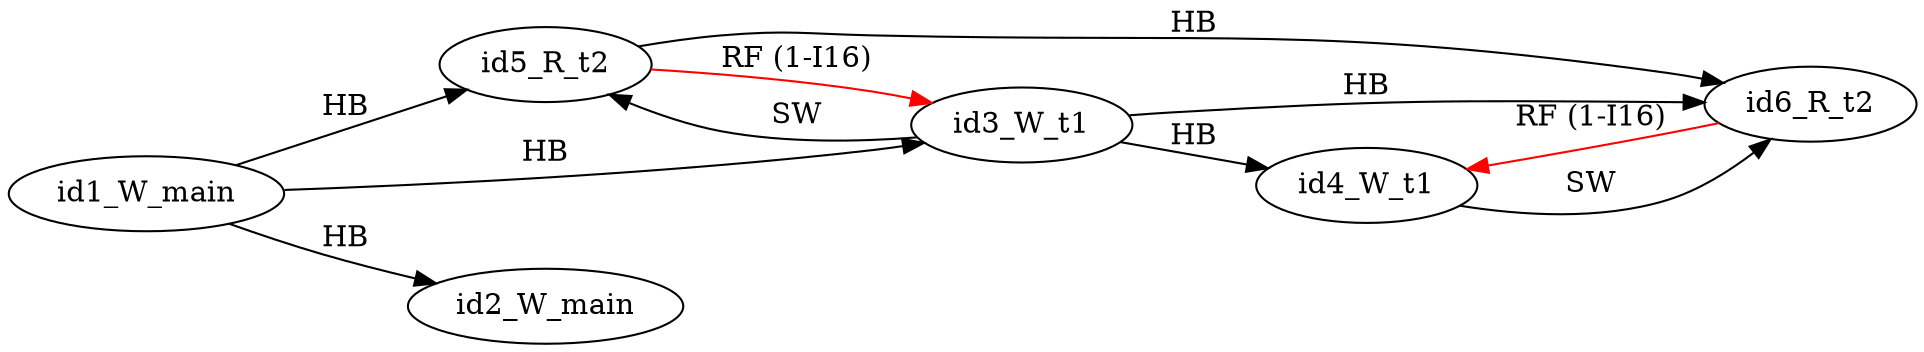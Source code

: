 digraph memory_model {
rankdir=LR;
splines=true; esep=0.5;
id5_R_t2 -> id3_W_t1 [label = "RF (1-I16)", color="red"];
id6_R_t2 -> id4_W_t1 [label = "RF (1-I16)", color="red"];
id1_W_main -> id2_W_main [label = "HB", color="black"];
id3_W_t1 -> id4_W_t1 [label = "HB", color="black"];
id5_R_t2 -> id6_R_t2 [label = "HB", color="black"];
id1_W_main -> id3_W_t1 [label = "HB", color="black"];
id1_W_main -> id5_R_t2 [label = "HB", color="black"];
id3_W_t1 -> id6_R_t2 [label = "HB", color="black"];
id3_W_t1 -> id5_R_t2 [label = "SW", color="black"];
id4_W_t1 -> id6_R_t2 [label = "SW", color="black"];
id1_W_main [pos="2.5,4!"]
id2_W_main [pos="2.5,2!"]
id3_W_t1 [pos="0,0!"]
id4_W_t1 [pos="0,-2!"]
id5_R_t2 [pos="5,0!"]
id6_R_t2 [pos="5,-2!"]
}